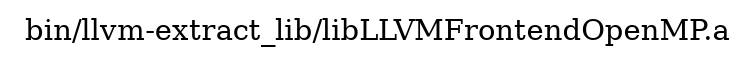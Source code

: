 digraph "bin/llvm-extract_lib/libLLVMFrontendOpenMP.a" {
	label="bin/llvm-extract_lib/libLLVMFrontendOpenMP.a";
	rankdir=LR;

}
